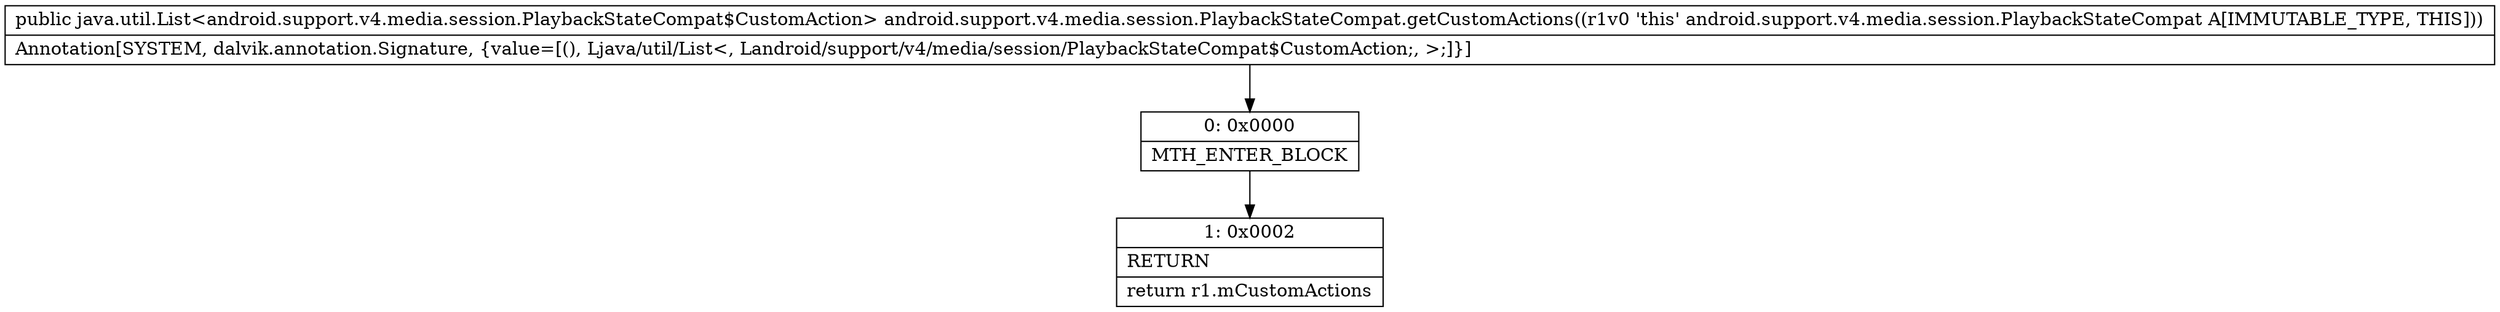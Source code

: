 digraph "CFG forandroid.support.v4.media.session.PlaybackStateCompat.getCustomActions()Ljava\/util\/List;" {
Node_0 [shape=record,label="{0\:\ 0x0000|MTH_ENTER_BLOCK\l}"];
Node_1 [shape=record,label="{1\:\ 0x0002|RETURN\l|return r1.mCustomActions\l}"];
MethodNode[shape=record,label="{public java.util.List\<android.support.v4.media.session.PlaybackStateCompat$CustomAction\> android.support.v4.media.session.PlaybackStateCompat.getCustomActions((r1v0 'this' android.support.v4.media.session.PlaybackStateCompat A[IMMUTABLE_TYPE, THIS]))  | Annotation[SYSTEM, dalvik.annotation.Signature, \{value=[(), Ljava\/util\/List\<, Landroid\/support\/v4\/media\/session\/PlaybackStateCompat$CustomAction;, \>;]\}]\l}"];
MethodNode -> Node_0;
Node_0 -> Node_1;
}

